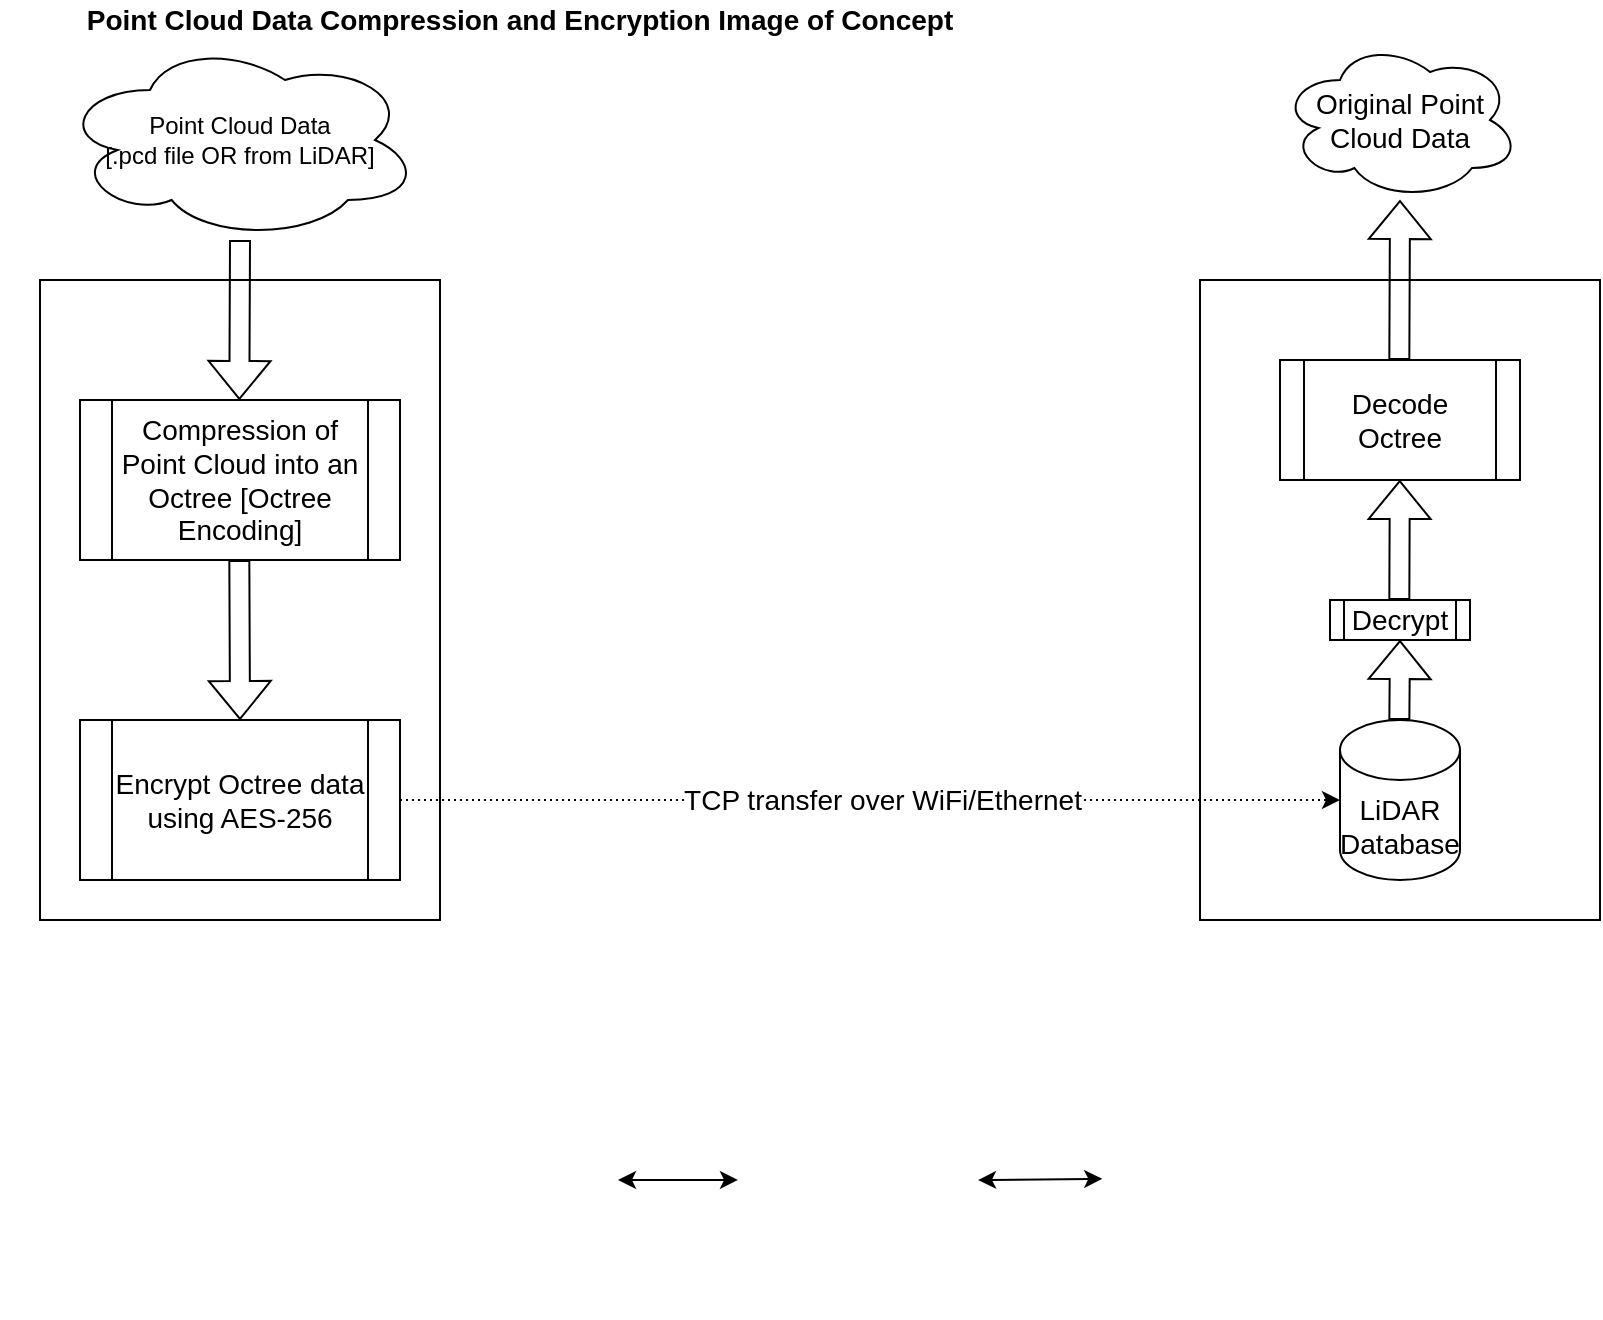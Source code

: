 <mxfile version="20.2.8" type="github">
  <diagram id="6UpNDwpI1nD_NAY1Nvfu" name="Page-1">
    <mxGraphModel dx="1138" dy="634" grid="1" gridSize="10" guides="1" tooltips="1" connect="1" arrows="1" fold="1" page="1" pageScale="1" pageWidth="850" pageHeight="1100" math="0" shadow="0">
      <root>
        <mxCell id="0" />
        <mxCell id="1" parent="0" />
        <mxCell id="mOZohG3tkldl4-SXVd8Q-14" value="" style="rounded=0;whiteSpace=wrap;html=1;fillStyle=auto;fontSize=14;" parent="1" vertex="1">
          <mxGeometry x="600" y="140" width="200" height="320" as="geometry" />
        </mxCell>
        <mxCell id="mOZohG3tkldl4-SXVd8Q-11" value="" style="rounded=0;whiteSpace=wrap;html=1;fontSize=14;fillStyle=auto;" parent="1" vertex="1">
          <mxGeometry x="20" y="140" width="200" height="320" as="geometry" />
        </mxCell>
        <mxCell id="mOZohG3tkldl4-SXVd8Q-1" value="Point Cloud Data &lt;br&gt;[.pcd file OR from LiDAR]" style="ellipse;shape=cloud;whiteSpace=wrap;html=1;" parent="1" vertex="1">
          <mxGeometry x="30" y="20" width="180" height="100" as="geometry" />
        </mxCell>
        <mxCell id="mOZohG3tkldl4-SXVd8Q-2" value="&lt;b&gt;&lt;font style=&quot;font-size: 14px;&quot;&gt;Point Cloud Data Compression and Encryption Image of Concept&lt;/font&gt;&lt;/b&gt;" style="text;html=1;strokeColor=none;fillColor=none;align=center;verticalAlign=middle;whiteSpace=wrap;rounded=0;" parent="1" vertex="1">
          <mxGeometry width="520" height="20" as="geometry" />
        </mxCell>
        <mxCell id="mOZohG3tkldl4-SXVd8Q-3" value="Compression of Point Cloud into an Octree [Octree Encoding]" style="shape=process;whiteSpace=wrap;html=1;backgroundOutline=1;fontSize=14;" parent="1" vertex="1">
          <mxGeometry x="40" y="200" width="160" height="80" as="geometry" />
        </mxCell>
        <mxCell id="mOZohG3tkldl4-SXVd8Q-4" value="" style="shape=flexArrow;endArrow=classic;html=1;rounded=0;fontSize=14;startArrow=none;" parent="1" source="mOZohG3tkldl4-SXVd8Q-1" edge="1">
          <mxGeometry width="50" height="50" relative="1" as="geometry">
            <mxPoint x="119.67" y="120" as="sourcePoint" />
            <mxPoint x="119.67" y="200" as="targetPoint" />
          </mxGeometry>
        </mxCell>
        <mxCell id="mOZohG3tkldl4-SXVd8Q-5" value="" style="shape=flexArrow;endArrow=classic;html=1;rounded=0;fontSize=14;" parent="1" edge="1">
          <mxGeometry width="50" height="50" relative="1" as="geometry">
            <mxPoint x="119.67" y="280" as="sourcePoint" />
            <mxPoint x="120" y="360" as="targetPoint" />
          </mxGeometry>
        </mxCell>
        <mxCell id="mOZohG3tkldl4-SXVd8Q-8" style="edgeStyle=orthogonalEdgeStyle;rounded=0;orthogonalLoop=1;jettySize=auto;html=1;exitX=1;exitY=0.5;exitDx=0;exitDy=0;fontSize=14;dashed=1;dashPattern=1 2;entryX=0;entryY=0.5;entryDx=0;entryDy=0;entryPerimeter=0;" parent="1" source="mOZohG3tkldl4-SXVd8Q-6" target="mOZohG3tkldl4-SXVd8Q-16" edge="1">
          <mxGeometry relative="1" as="geometry">
            <mxPoint x="660" y="399.97" as="targetPoint" />
            <Array as="points" />
          </mxGeometry>
        </mxCell>
        <mxCell id="mOZohG3tkldl4-SXVd8Q-9" value="TCP transfer over WiFi/Ethernet" style="edgeLabel;html=1;align=center;verticalAlign=middle;resizable=0;points=[];fontSize=14;" parent="mOZohG3tkldl4-SXVd8Q-8" vertex="1" connectable="0">
          <mxGeometry x="0.173" y="1" relative="1" as="geometry">
            <mxPoint x="-35" y="1" as="offset" />
          </mxGeometry>
        </mxCell>
        <mxCell id="mOZohG3tkldl4-SXVd8Q-6" value="Encrypt Octree data using AES-256" style="shape=process;whiteSpace=wrap;html=1;backgroundOutline=1;fontSize=14;" parent="1" vertex="1">
          <mxGeometry x="40" y="360" width="160" height="80" as="geometry" />
        </mxCell>
        <mxCell id="mOZohG3tkldl4-SXVd8Q-16" value="LiDAR&lt;br&gt;Database" style="shape=cylinder3;whiteSpace=wrap;html=1;boundedLbl=1;backgroundOutline=1;size=15;fillStyle=auto;fontSize=14;" parent="1" vertex="1">
          <mxGeometry x="670" y="360.0" width="60" height="80" as="geometry" />
        </mxCell>
        <mxCell id="mOZohG3tkldl4-SXVd8Q-17" value="" style="shape=flexArrow;endArrow=classic;html=1;rounded=0;fontSize=14;" parent="1" edge="1">
          <mxGeometry width="50" height="50" relative="1" as="geometry">
            <mxPoint x="699.67" y="360" as="sourcePoint" />
            <mxPoint x="700" y="320" as="targetPoint" />
          </mxGeometry>
        </mxCell>
        <mxCell id="mOZohG3tkldl4-SXVd8Q-18" value="Decrypt" style="shape=process;whiteSpace=wrap;html=1;backgroundOutline=1;fillStyle=auto;fontSize=14;" parent="1" vertex="1">
          <mxGeometry x="665" y="300" width="70" height="20" as="geometry" />
        </mxCell>
        <mxCell id="mOZohG3tkldl4-SXVd8Q-19" value="" style="shape=flexArrow;endArrow=classic;html=1;rounded=0;fontSize=14;" parent="1" target="mOZohG3tkldl4-SXVd8Q-20" edge="1">
          <mxGeometry width="50" height="50" relative="1" as="geometry">
            <mxPoint x="699.67" y="300" as="sourcePoint" />
            <mxPoint x="700" y="240" as="targetPoint" />
          </mxGeometry>
        </mxCell>
        <mxCell id="mOZohG3tkldl4-SXVd8Q-20" value="Decode Octree" style="shape=process;whiteSpace=wrap;html=1;backgroundOutline=1;fillStyle=auto;fontSize=14;" parent="1" vertex="1">
          <mxGeometry x="640" y="180" width="120" height="60" as="geometry" />
        </mxCell>
        <mxCell id="mOZohG3tkldl4-SXVd8Q-21" value="" style="shape=flexArrow;endArrow=classic;html=1;rounded=0;fontSize=14;" parent="1" target="mOZohG3tkldl4-SXVd8Q-22" edge="1">
          <mxGeometry width="50" height="50" relative="1" as="geometry">
            <mxPoint x="699.67" y="180" as="sourcePoint" />
            <mxPoint x="700" y="110" as="targetPoint" />
          </mxGeometry>
        </mxCell>
        <mxCell id="mOZohG3tkldl4-SXVd8Q-22" value="Original Point Cloud Data" style="ellipse;shape=cloud;whiteSpace=wrap;html=1;fillStyle=auto;fontSize=14;" parent="1" vertex="1">
          <mxGeometry x="640" y="20" width="120" height="80" as="geometry" />
        </mxCell>
        <mxCell id="mOZohG3tkldl4-SXVd8Q-24" value="" style="shape=image;verticalLabelPosition=bottom;labelBackgroundColor=default;verticalAlign=top;aspect=fixed;imageAspect=0;image=https://pcl.readthedocs.io/en/latest/_images/octree_bunny.jpg;" parent="1" vertex="1">
          <mxGeometry x="369" y="520" width="120" height="117.6" as="geometry" />
        </mxCell>
        <mxCell id="mOZohG3tkldl4-SXVd8Q-25" value="" style="shape=image;verticalLabelPosition=bottom;labelBackgroundColor=default;verticalAlign=top;aspect=fixed;imageAspect=0;image=https://waldyrious.net/learning-holography/img/stanford-bunny-points.png;" parent="1" vertex="1">
          <mxGeometry x="189" y="520" width="120" height="120" as="geometry" />
        </mxCell>
        <mxCell id="mOZohG3tkldl4-SXVd8Q-27" value="" style="shape=image;verticalLabelPosition=bottom;labelBackgroundColor=default;verticalAlign=top;aspect=fixed;imageAspect=0;image=https://upload.wikimedia.org/wikipedia/commons/5/50/AES_%28Rijndael%29_Round_Function.png;" parent="1" vertex="1">
          <mxGeometry x="554" y="498.63" width="107" height="160.34" as="geometry" />
        </mxCell>
        <mxCell id="mOZohG3tkldl4-SXVd8Q-31" value="" style="endArrow=classic;startArrow=classic;html=1;rounded=0;fontSize=14;entryX=0;entryY=0.595;entryDx=0;entryDy=0;entryPerimeter=0;" parent="1" target="mOZohG3tkldl4-SXVd8Q-24" edge="1">
          <mxGeometry width="50" height="50" relative="1" as="geometry">
            <mxPoint x="309" y="590" as="sourcePoint" />
            <mxPoint x="359" y="540" as="targetPoint" />
          </mxGeometry>
        </mxCell>
        <mxCell id="mOZohG3tkldl4-SXVd8Q-32" value="" style="endArrow=classic;startArrow=classic;html=1;rounded=0;fontSize=14;entryX=-0.027;entryY=0.566;entryDx=0;entryDy=0;entryPerimeter=0;" parent="1" target="mOZohG3tkldl4-SXVd8Q-27" edge="1">
          <mxGeometry width="50" height="50" relative="1" as="geometry">
            <mxPoint x="489" y="590.03" as="sourcePoint" />
            <mxPoint x="549" y="590.002" as="targetPoint" />
          </mxGeometry>
        </mxCell>
      </root>
    </mxGraphModel>
  </diagram>
</mxfile>

